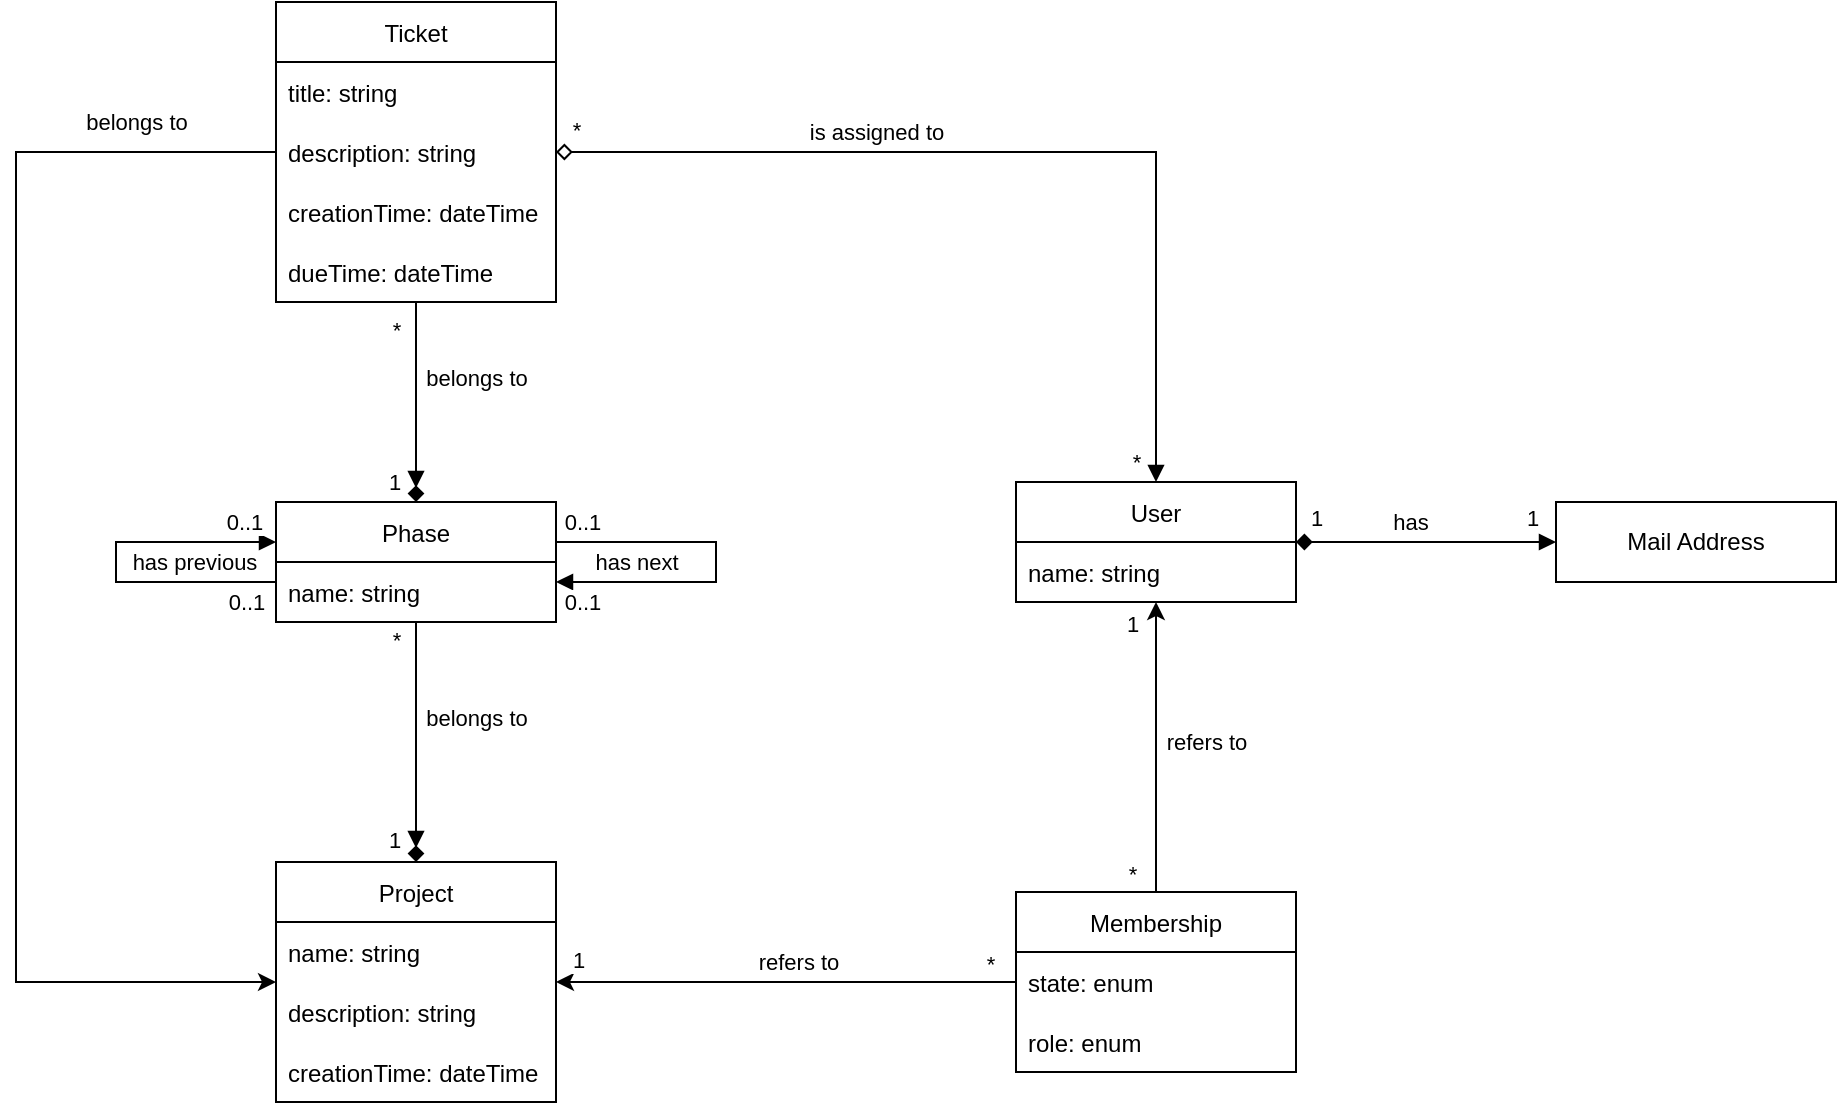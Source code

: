 <mxfile version="20.7.4" type="device"><diagram id="N0vrhGXMa29ggmEiaG3S" name="Seite-1"><mxGraphModel dx="1136" dy="863" grid="1" gridSize="10" guides="1" tooltips="1" connect="1" arrows="1" fold="1" page="1" pageScale="1" pageWidth="1169" pageHeight="827" math="0" shadow="0"><root><mxCell id="0"/><mxCell id="1" parent="0"/><mxCell id="2oug2jzdDHd_4wMWo9hz-24" style="edgeStyle=orthogonalEdgeStyle;rounded=0;orthogonalLoop=1;jettySize=auto;html=1;endArrow=block;endFill=1;startArrow=diamond;startFill=1;" parent="1" source="2oug2jzdDHd_4wMWo9hz-2" target="2oug2jzdDHd_4wMWo9hz-23" edge="1"><mxGeometry relative="1" as="geometry"/></mxCell><mxCell id="2oug2jzdDHd_4wMWo9hz-28" value="1" style="edgeLabel;html=1;align=center;verticalAlign=middle;resizable=0;points=[];" parent="2oug2jzdDHd_4wMWo9hz-24" vertex="1" connectable="0"><mxGeometry x="-0.643" relative="1" as="geometry"><mxPoint x="-13" y="-12" as="offset"/></mxGeometry></mxCell><mxCell id="2oug2jzdDHd_4wMWo9hz-29" value="1" style="edgeLabel;html=1;align=center;verticalAlign=middle;resizable=0;points=[];labelBackgroundColor=none;" parent="2oug2jzdDHd_4wMWo9hz-24" vertex="1" connectable="0"><mxGeometry x="0.861" relative="1" as="geometry"><mxPoint x="-3" y="-12" as="offset"/></mxGeometry></mxCell><mxCell id="tp8cqKvM9QtubHqnc5cb-28" value="has" style="edgeLabel;html=1;align=center;verticalAlign=middle;resizable=0;points=[];" parent="2oug2jzdDHd_4wMWo9hz-24" vertex="1" connectable="0"><mxGeometry x="-0.128" y="-1" relative="1" as="geometry"><mxPoint y="-11" as="offset"/></mxGeometry></mxCell><mxCell id="2oug2jzdDHd_4wMWo9hz-2" value="User" style="swimlane;fontStyle=0;childLayout=stackLayout;horizontal=1;startSize=30;horizontalStack=0;resizeParent=1;resizeParentMax=0;resizeLast=0;collapsible=1;marginBottom=0;" parent="1" vertex="1"><mxGeometry x="540" y="360" width="140" height="60" as="geometry"/></mxCell><mxCell id="Lck7eu5PKOSbyX4aL4NN-6" value="name: string" style="text;strokeColor=none;fillColor=none;align=left;verticalAlign=middle;spacingLeft=4;spacingRight=4;overflow=hidden;points=[[0,0.5],[1,0.5]];portConstraint=eastwest;rotatable=0;" parent="2oug2jzdDHd_4wMWo9hz-2" vertex="1"><mxGeometry y="30" width="140" height="30" as="geometry"/></mxCell><mxCell id="2oug2jzdDHd_4wMWo9hz-6" value="Project" style="swimlane;fontStyle=0;childLayout=stackLayout;horizontal=1;startSize=30;horizontalStack=0;resizeParent=1;resizeParentMax=0;resizeLast=0;collapsible=1;marginBottom=0;" parent="1" vertex="1"><mxGeometry x="170" y="550" width="140" height="120" as="geometry"/></mxCell><mxCell id="Lck7eu5PKOSbyX4aL4NN-7" value="name: string" style="text;strokeColor=none;fillColor=none;align=left;verticalAlign=middle;spacingLeft=4;spacingRight=4;overflow=hidden;points=[[0,0.5],[1,0.5]];portConstraint=eastwest;rotatable=0;" parent="2oug2jzdDHd_4wMWo9hz-6" vertex="1"><mxGeometry y="30" width="140" height="30" as="geometry"/></mxCell><mxCell id="tp8cqKvM9QtubHqnc5cb-1" value="description: string" style="text;strokeColor=none;fillColor=none;align=left;verticalAlign=middle;spacingLeft=4;spacingRight=4;overflow=hidden;points=[[0,0.5],[1,0.5]];portConstraint=eastwest;rotatable=0;" parent="2oug2jzdDHd_4wMWo9hz-6" vertex="1"><mxGeometry y="60" width="140" height="30" as="geometry"/></mxCell><mxCell id="2oug2jzdDHd_4wMWo9hz-8" value="creationTime: dateTime" style="text;strokeColor=none;fillColor=none;align=left;verticalAlign=middle;spacingLeft=4;spacingRight=4;overflow=hidden;points=[[0,0.5],[1,0.5]];portConstraint=eastwest;rotatable=0;" parent="2oug2jzdDHd_4wMWo9hz-6" vertex="1"><mxGeometry y="90" width="140" height="30" as="geometry"/></mxCell><mxCell id="tp8cqKvM9QtubHqnc5cb-10" style="edgeStyle=orthogonalEdgeStyle;rounded=0;orthogonalLoop=1;jettySize=auto;html=1;startArrow=diamond;startFill=0;endArrow=block;endFill=1;" parent="1" source="2oug2jzdDHd_4wMWo9hz-10" target="2oug2jzdDHd_4wMWo9hz-2" edge="1"><mxGeometry relative="1" as="geometry"/></mxCell><mxCell id="tp8cqKvM9QtubHqnc5cb-11" value="is assigned to" style="edgeLabel;html=1;align=center;verticalAlign=middle;resizable=0;points=[];" parent="tp8cqKvM9QtubHqnc5cb-10" vertex="1" connectable="0"><mxGeometry x="-0.143" y="-2" relative="1" as="geometry"><mxPoint x="-40" y="-12" as="offset"/></mxGeometry></mxCell><mxCell id="tp8cqKvM9QtubHqnc5cb-12" value="*" style="edgeLabel;html=1;align=center;verticalAlign=middle;resizable=0;points=[];" parent="tp8cqKvM9QtubHqnc5cb-10" vertex="1" connectable="0"><mxGeometry x="-0.934" y="1" relative="1" as="geometry"><mxPoint x="-6" y="-10" as="offset"/></mxGeometry></mxCell><mxCell id="tp8cqKvM9QtubHqnc5cb-13" value="*" style="edgeLabel;html=1;align=center;verticalAlign=middle;resizable=0;points=[];" parent="tp8cqKvM9QtubHqnc5cb-10" vertex="1" connectable="0"><mxGeometry x="0.895" y="-3" relative="1" as="geometry"><mxPoint x="-7" y="14" as="offset"/></mxGeometry></mxCell><mxCell id="tp8cqKvM9QtubHqnc5cb-19" style="edgeStyle=orthogonalEdgeStyle;rounded=0;orthogonalLoop=1;jettySize=auto;html=1;startArrow=none;startFill=0;endArrow=diamond;endFill=1;" parent="1" source="2oug2jzdDHd_4wMWo9hz-10" target="tp8cqKvM9QtubHqnc5cb-15" edge="1"><mxGeometry relative="1" as="geometry"><Array as="points"><mxPoint x="240" y="360"/><mxPoint x="240" y="360"/></Array></mxGeometry></mxCell><mxCell id="tp8cqKvM9QtubHqnc5cb-24" value="*" style="edgeLabel;html=1;align=center;verticalAlign=middle;resizable=0;points=[];" parent="tp8cqKvM9QtubHqnc5cb-19" vertex="1" connectable="0"><mxGeometry x="-0.778" y="4" relative="1" as="geometry"><mxPoint x="-14" y="3" as="offset"/></mxGeometry></mxCell><mxCell id="tp8cqKvM9QtubHqnc5cb-27" value="1" style="edgeLabel;html=1;align=center;verticalAlign=middle;resizable=0;points=[];" parent="tp8cqKvM9QtubHqnc5cb-19" vertex="1" connectable="0"><mxGeometry x="0.827" relative="1" as="geometry"><mxPoint x="-11" y="-2" as="offset"/></mxGeometry></mxCell><mxCell id="tp8cqKvM9QtubHqnc5cb-29" value="belongs to" style="edgeLabel;html=1;align=center;verticalAlign=middle;resizable=0;points=[];" parent="tp8cqKvM9QtubHqnc5cb-19" vertex="1" connectable="0"><mxGeometry x="-0.255" y="2" relative="1" as="geometry"><mxPoint x="28" as="offset"/></mxGeometry></mxCell><mxCell id="Pyi_7ZYAwPEQ_15Q_Gc6-1" value="belongs to" style="edgeStyle=orthogonalEdgeStyle;rounded=0;orthogonalLoop=1;jettySize=auto;html=1;" edge="1" parent="1" source="2oug2jzdDHd_4wMWo9hz-10" target="2oug2jzdDHd_4wMWo9hz-6"><mxGeometry x="-0.793" y="-15" relative="1" as="geometry"><Array as="points"><mxPoint x="40" y="195"/><mxPoint x="40" y="610"/></Array><mxPoint as="offset"/></mxGeometry></mxCell><mxCell id="2oug2jzdDHd_4wMWo9hz-10" value="Ticket" style="swimlane;fontStyle=0;childLayout=stackLayout;horizontal=1;startSize=30;horizontalStack=0;resizeParent=1;resizeParentMax=0;resizeLast=0;collapsible=1;marginBottom=0;" parent="1" vertex="1"><mxGeometry x="170" y="120" width="140" height="150" as="geometry"/></mxCell><mxCell id="Lck7eu5PKOSbyX4aL4NN-8" value="title: string" style="text;strokeColor=none;fillColor=none;align=left;verticalAlign=middle;spacingLeft=4;spacingRight=4;overflow=hidden;points=[[0,0.5],[1,0.5]];portConstraint=eastwest;rotatable=0;" parent="2oug2jzdDHd_4wMWo9hz-10" vertex="1"><mxGeometry y="30" width="140" height="30" as="geometry"/></mxCell><mxCell id="2oug2jzdDHd_4wMWo9hz-12" value="description: string" style="text;strokeColor=none;fillColor=none;align=left;verticalAlign=middle;spacingLeft=4;spacingRight=4;overflow=hidden;points=[[0,0.5],[1,0.5]];portConstraint=eastwest;rotatable=0;" parent="2oug2jzdDHd_4wMWo9hz-10" vertex="1"><mxGeometry y="60" width="140" height="30" as="geometry"/></mxCell><mxCell id="2oug2jzdDHd_4wMWo9hz-13" value="creationTime: dateTime" style="text;strokeColor=none;fillColor=none;align=left;verticalAlign=middle;spacingLeft=4;spacingRight=4;overflow=hidden;points=[[0,0.5],[1,0.5]];portConstraint=eastwest;rotatable=0;" parent="2oug2jzdDHd_4wMWo9hz-10" vertex="1"><mxGeometry y="90" width="140" height="30" as="geometry"/></mxCell><mxCell id="tp8cqKvM9QtubHqnc5cb-14" value="dueTime: dateTime" style="text;strokeColor=none;fillColor=none;align=left;verticalAlign=middle;spacingLeft=4;spacingRight=4;overflow=hidden;points=[[0,0.5],[1,0.5]];portConstraint=eastwest;rotatable=0;" parent="2oug2jzdDHd_4wMWo9hz-10" vertex="1"><mxGeometry y="120" width="140" height="30" as="geometry"/></mxCell><mxCell id="2oug2jzdDHd_4wMWo9hz-23" value="Mail Address" style="rounded=0;whiteSpace=wrap;html=1;" parent="1" vertex="1"><mxGeometry x="810" y="370" width="140" height="40" as="geometry"/></mxCell><mxCell id="tp8cqKvM9QtubHqnc5cb-20" style="edgeStyle=orthogonalEdgeStyle;rounded=0;orthogonalLoop=1;jettySize=auto;html=1;startArrow=none;startFill=0;endArrow=diamond;endFill=1;" parent="1" source="tp8cqKvM9QtubHqnc5cb-15" target="2oug2jzdDHd_4wMWo9hz-6" edge="1"><mxGeometry relative="1" as="geometry"/></mxCell><mxCell id="tp8cqKvM9QtubHqnc5cb-25" value="*" style="edgeLabel;html=1;align=center;verticalAlign=middle;resizable=0;points=[];" parent="tp8cqKvM9QtubHqnc5cb-20" vertex="1" connectable="0"><mxGeometry x="-0.862" y="-1" relative="1" as="geometry"><mxPoint x="-9" as="offset"/></mxGeometry></mxCell><mxCell id="tp8cqKvM9QtubHqnc5cb-26" value="1" style="edgeLabel;html=1;align=center;verticalAlign=middle;resizable=0;points=[];" parent="tp8cqKvM9QtubHqnc5cb-20" vertex="1" connectable="0"><mxGeometry x="0.827" y="1" relative="1" as="geometry"><mxPoint x="-12" y="-1" as="offset"/></mxGeometry></mxCell><mxCell id="tp8cqKvM9QtubHqnc5cb-30" value="belongs to" style="edgeLabel;html=1;align=center;verticalAlign=middle;resizable=0;points=[];" parent="tp8cqKvM9QtubHqnc5cb-20" vertex="1" connectable="0"><mxGeometry x="-0.212" y="2" relative="1" as="geometry"><mxPoint x="28" as="offset"/></mxGeometry></mxCell><mxCell id="tp8cqKvM9QtubHqnc5cb-15" value="Phase" style="swimlane;fontStyle=0;childLayout=stackLayout;horizontal=1;startSize=30;horizontalStack=0;resizeParent=1;resizeParentMax=0;resizeLast=0;collapsible=1;marginBottom=0;labelBackgroundColor=none;fillColor=none;" parent="1" vertex="1"><mxGeometry x="170" y="370" width="140" height="60" as="geometry"/></mxCell><mxCell id="tp8cqKvM9QtubHqnc5cb-16" value="name: string" style="text;strokeColor=none;fillColor=none;align=left;verticalAlign=middle;spacingLeft=4;spacingRight=4;overflow=hidden;points=[[0,0.5],[1,0.5]];portConstraint=eastwest;rotatable=0;labelBackgroundColor=none;" parent="tp8cqKvM9QtubHqnc5cb-15" vertex="1"><mxGeometry y="30" width="140" height="30" as="geometry"/></mxCell><mxCell id="tp8cqKvM9QtubHqnc5cb-21" value="" style="endArrow=block;html=1;rounded=0;endFill=1;" parent="1" edge="1"><mxGeometry width="50" height="50" relative="1" as="geometry"><mxPoint x="240" y="533" as="sourcePoint"/><mxPoint x="240" y="543" as="targetPoint"/></mxGeometry></mxCell><mxCell id="tp8cqKvM9QtubHqnc5cb-23" value="" style="endArrow=block;html=1;rounded=0;endFill=1;" parent="1" edge="1"><mxGeometry width="50" height="50" relative="1" as="geometry"><mxPoint x="240" y="353" as="sourcePoint"/><mxPoint x="240" y="363" as="targetPoint"/></mxGeometry></mxCell><mxCell id="tp8cqKvM9QtubHqnc5cb-31" style="edgeStyle=orthogonalEdgeStyle;rounded=0;orthogonalLoop=1;jettySize=auto;html=1;startArrow=none;startFill=0;endArrow=block;endFill=1;" parent="1" source="tp8cqKvM9QtubHqnc5cb-15" target="tp8cqKvM9QtubHqnc5cb-15" edge="1"><mxGeometry relative="1" as="geometry"><Array as="points"><mxPoint x="390" y="400"/></Array></mxGeometry></mxCell><mxCell id="tp8cqKvM9QtubHqnc5cb-32" value="has next" style="edgeLabel;html=1;align=center;verticalAlign=middle;resizable=0;points=[];" parent="tp8cqKvM9QtubHqnc5cb-31" vertex="1" connectable="0"><mxGeometry x="-0.448" y="-1" relative="1" as="geometry"><mxPoint x="-10" y="9" as="offset"/></mxGeometry></mxCell><mxCell id="tp8cqKvM9QtubHqnc5cb-33" value="0..1" style="edgeLabel;html=1;align=center;verticalAlign=middle;resizable=0;points=[];" parent="tp8cqKvM9QtubHqnc5cb-31" vertex="1" connectable="0"><mxGeometry x="-0.887" y="1" relative="1" as="geometry"><mxPoint x="3" y="-9" as="offset"/></mxGeometry></mxCell><mxCell id="tp8cqKvM9QtubHqnc5cb-34" value="0..1" style="edgeLabel;html=1;align=center;verticalAlign=middle;resizable=0;points=[];" parent="tp8cqKvM9QtubHqnc5cb-31" vertex="1" connectable="0"><mxGeometry x="-0.887" y="1" relative="1" as="geometry"><mxPoint x="3" y="31" as="offset"/></mxGeometry></mxCell><mxCell id="tp8cqKvM9QtubHqnc5cb-35" style="edgeStyle=orthogonalEdgeStyle;rounded=0;orthogonalLoop=1;jettySize=auto;html=1;startArrow=block;startFill=1;endArrow=none;endFill=0;" parent="1" source="tp8cqKvM9QtubHqnc5cb-15" target="tp8cqKvM9QtubHqnc5cb-15" edge="1"><mxGeometry relative="1" as="geometry"><Array as="points"><mxPoint x="90" y="400"/></Array></mxGeometry></mxCell><mxCell id="tp8cqKvM9QtubHqnc5cb-37" value="has previous" style="edgeLabel;html=1;align=center;verticalAlign=middle;resizable=0;points=[];" parent="tp8cqKvM9QtubHqnc5cb-35" vertex="1" connectable="0"><mxGeometry x="-0.538" y="-3" relative="1" as="geometry"><mxPoint y="13" as="offset"/></mxGeometry></mxCell><mxCell id="tp8cqKvM9QtubHqnc5cb-38" value="0..1" style="edgeLabel;html=1;align=center;verticalAlign=middle;resizable=0;points=[];" parent="tp8cqKvM9QtubHqnc5cb-35" vertex="1" connectable="0"><mxGeometry x="0.842" y="1" relative="1" as="geometry"><mxPoint x="-1" y="11" as="offset"/></mxGeometry></mxCell><mxCell id="tp8cqKvM9QtubHqnc5cb-39" value="0..1" style="edgeLabel;html=1;align=center;verticalAlign=middle;resizable=0;points=[];" parent="tp8cqKvM9QtubHqnc5cb-35" vertex="1" connectable="0"><mxGeometry x="0.842" y="1" relative="1" as="geometry"><mxPoint x="-2" y="-29" as="offset"/></mxGeometry></mxCell><mxCell id="bHxG2Yi67q8NPXWzA97D-6" style="edgeStyle=orthogonalEdgeStyle;rounded=0;orthogonalLoop=1;jettySize=auto;html=1;" parent="1" source="bHxG2Yi67q8NPXWzA97D-1" target="2oug2jzdDHd_4wMWo9hz-2" edge="1"><mxGeometry relative="1" as="geometry"/></mxCell><mxCell id="bHxG2Yi67q8NPXWzA97D-8" value="1" style="edgeLabel;html=1;align=center;verticalAlign=middle;resizable=0;points=[];" parent="bHxG2Yi67q8NPXWzA97D-6" vertex="1" connectable="0"><mxGeometry x="0.775" relative="1" as="geometry"><mxPoint x="-12" y="-6" as="offset"/></mxGeometry></mxCell><mxCell id="bHxG2Yi67q8NPXWzA97D-9" value="*" style="edgeLabel;html=1;align=center;verticalAlign=middle;resizable=0;points=[];" parent="bHxG2Yi67q8NPXWzA97D-6" vertex="1" connectable="0"><mxGeometry x="-0.777" y="-1" relative="1" as="geometry"><mxPoint x="-13" y="7" as="offset"/></mxGeometry></mxCell><mxCell id="bHxG2Yi67q8NPXWzA97D-12" value="refers to" style="edgeLabel;html=1;align=center;verticalAlign=middle;resizable=0;points=[];" parent="bHxG2Yi67q8NPXWzA97D-6" vertex="1" connectable="0"><mxGeometry x="0.184" y="2" relative="1" as="geometry"><mxPoint x="27" y="11" as="offset"/></mxGeometry></mxCell><mxCell id="bHxG2Yi67q8NPXWzA97D-7" style="edgeStyle=orthogonalEdgeStyle;rounded=0;orthogonalLoop=1;jettySize=auto;html=1;" parent="1" source="bHxG2Yi67q8NPXWzA97D-1" target="2oug2jzdDHd_4wMWo9hz-6" edge="1"><mxGeometry relative="1" as="geometry"/></mxCell><mxCell id="bHxG2Yi67q8NPXWzA97D-10" value="*" style="edgeLabel;html=1;align=center;verticalAlign=middle;resizable=0;points=[];" parent="bHxG2Yi67q8NPXWzA97D-7" vertex="1" connectable="0"><mxGeometry x="-0.924" y="-1" relative="1" as="geometry"><mxPoint x="-5" y="-8" as="offset"/></mxGeometry></mxCell><mxCell id="bHxG2Yi67q8NPXWzA97D-11" value="1" style="edgeLabel;html=1;align=center;verticalAlign=middle;resizable=0;points=[];" parent="bHxG2Yi67q8NPXWzA97D-7" vertex="1" connectable="0"><mxGeometry x="0.865" y="-1" relative="1" as="geometry"><mxPoint x="-5" y="-10" as="offset"/></mxGeometry></mxCell><mxCell id="bHxG2Yi67q8NPXWzA97D-13" value="refers to" style="edgeLabel;html=1;align=center;verticalAlign=middle;resizable=0;points=[];" parent="bHxG2Yi67q8NPXWzA97D-7" vertex="1" connectable="0"><mxGeometry x="-0.168" y="-2" relative="1" as="geometry"><mxPoint x="-14" y="-8" as="offset"/></mxGeometry></mxCell><mxCell id="bHxG2Yi67q8NPXWzA97D-1" value="Membership" style="swimlane;fontStyle=0;childLayout=stackLayout;horizontal=1;startSize=30;horizontalStack=0;resizeParent=1;resizeParentMax=0;resizeLast=0;collapsible=1;marginBottom=0;" parent="1" vertex="1"><mxGeometry x="540" y="565" width="140" height="90" as="geometry"/></mxCell><mxCell id="bHxG2Yi67q8NPXWzA97D-2" value="state: enum" style="text;strokeColor=none;fillColor=none;align=left;verticalAlign=middle;spacingLeft=4;spacingRight=4;overflow=hidden;points=[[0,0.5],[1,0.5]];portConstraint=eastwest;rotatable=0;" parent="bHxG2Yi67q8NPXWzA97D-1" vertex="1"><mxGeometry y="30" width="140" height="30" as="geometry"/></mxCell><mxCell id="bHxG2Yi67q8NPXWzA97D-3" value="role: enum" style="text;strokeColor=none;fillColor=none;align=left;verticalAlign=middle;spacingLeft=4;spacingRight=4;overflow=hidden;points=[[0,0.5],[1,0.5]];portConstraint=eastwest;rotatable=0;" parent="bHxG2Yi67q8NPXWzA97D-1" vertex="1"><mxGeometry y="60" width="140" height="30" as="geometry"/></mxCell></root></mxGraphModel></diagram></mxfile>